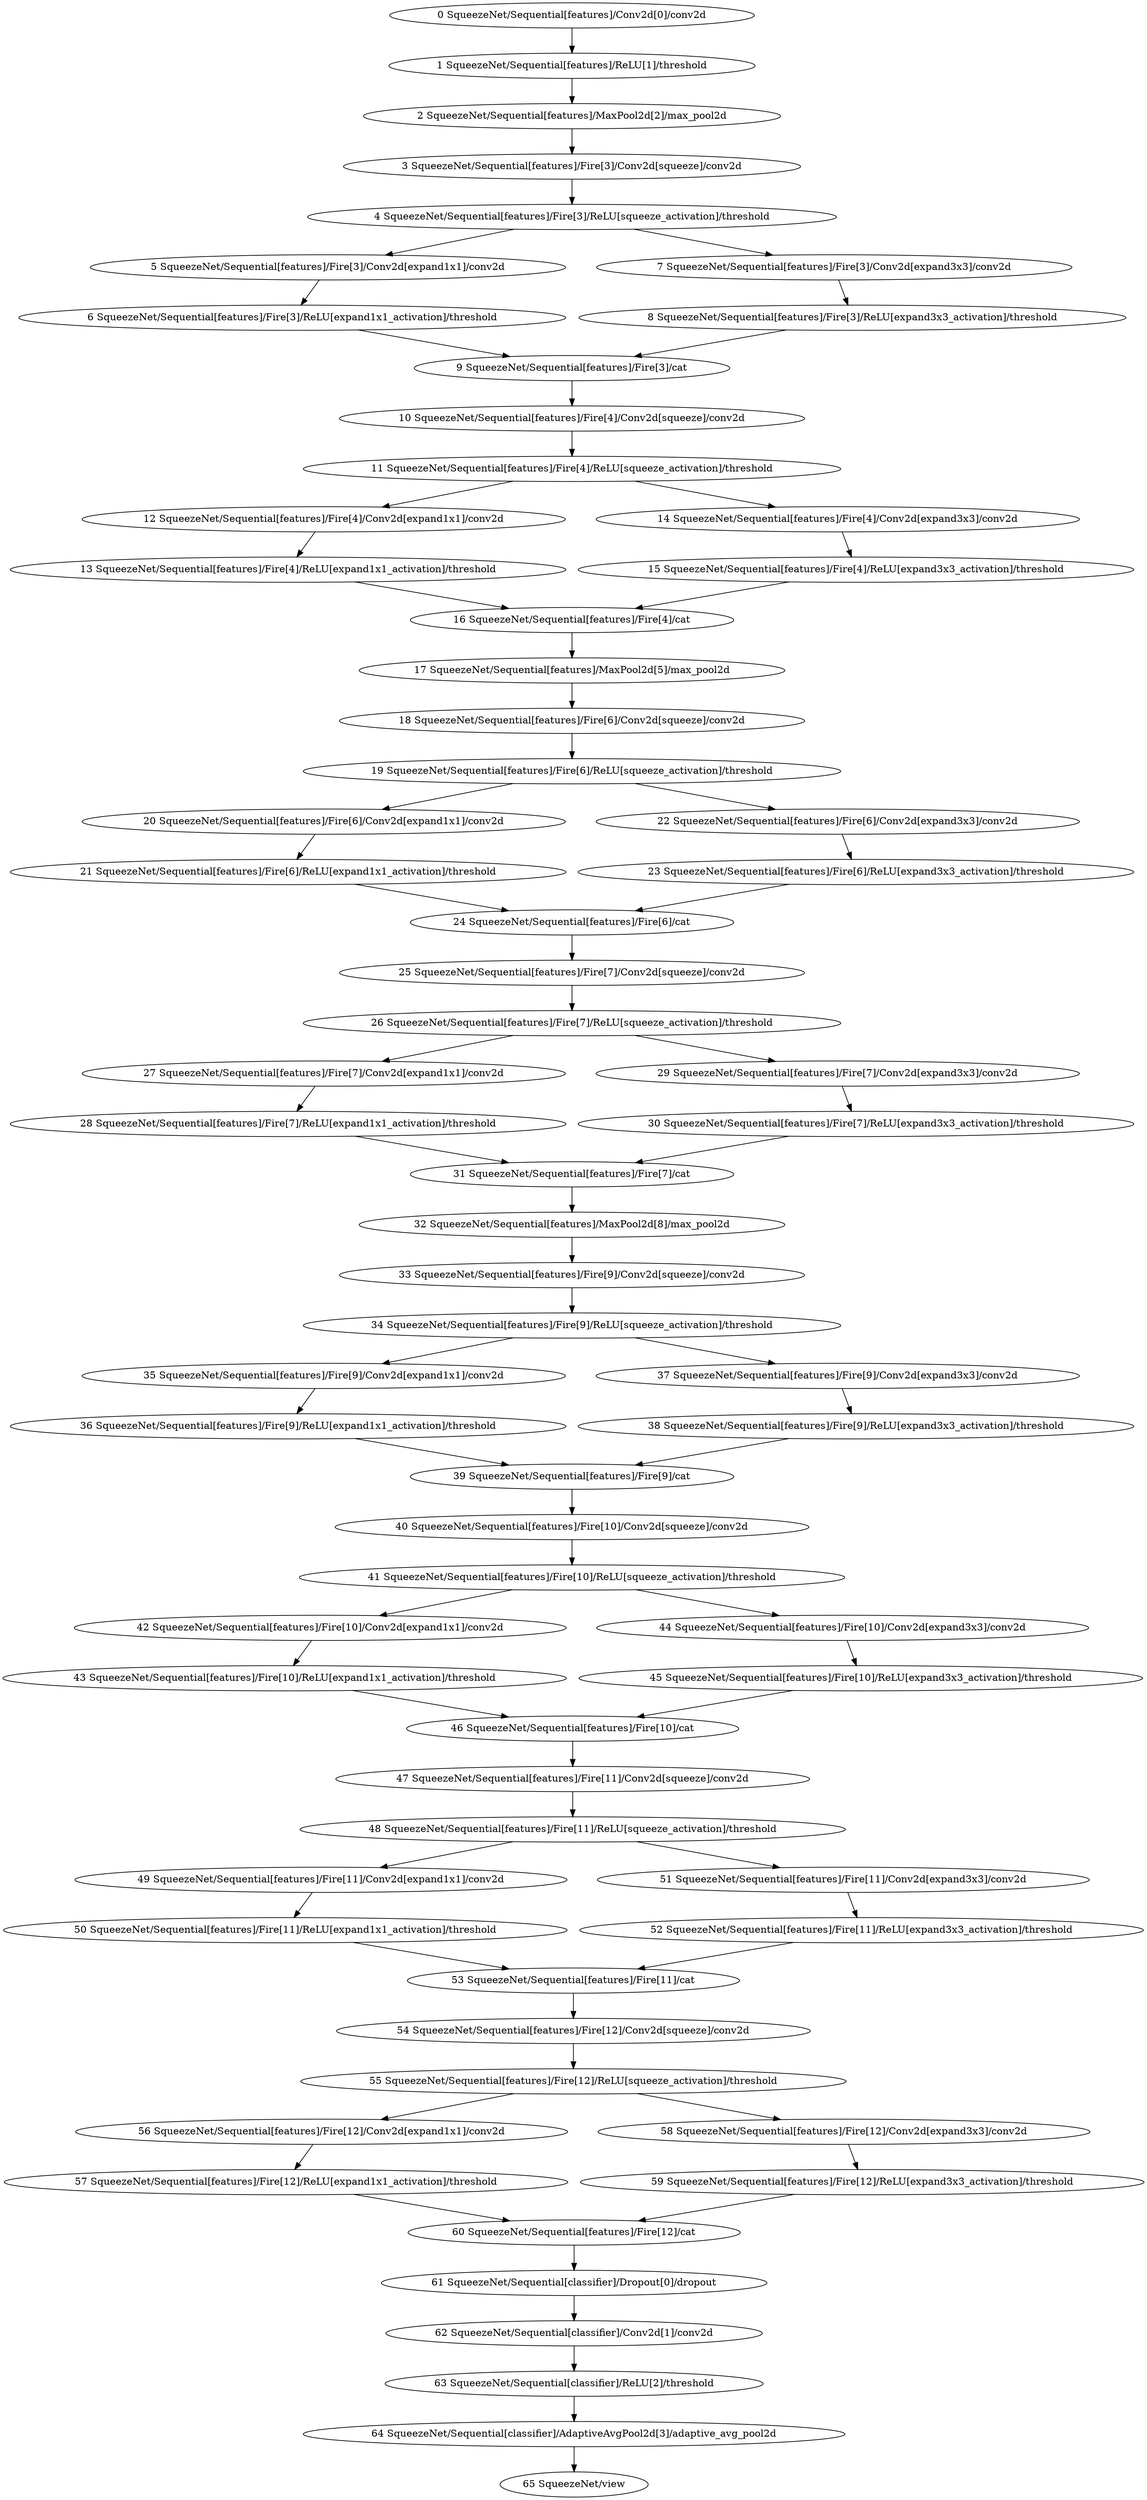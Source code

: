 strict digraph  {
"0 SqueezeNet/Sequential[features]/Conv2d[0]/conv2d" [id=0, scope="SqueezeNet/Sequential[features]/Conv2d[0]", type=conv2d];
"1 SqueezeNet/Sequential[features]/ReLU[1]/threshold" [id=1, scope="SqueezeNet/Sequential[features]/ReLU[1]", type=threshold];
"2 SqueezeNet/Sequential[features]/MaxPool2d[2]/max_pool2d" [id=2, scope="SqueezeNet/Sequential[features]/MaxPool2d[2]", type=max_pool2d];
"3 SqueezeNet/Sequential[features]/Fire[3]/Conv2d[squeeze]/conv2d" [id=3, scope="SqueezeNet/Sequential[features]/Fire[3]/Conv2d[squeeze]", type=conv2d];
"4 SqueezeNet/Sequential[features]/Fire[3]/ReLU[squeeze_activation]/threshold" [id=4, scope="SqueezeNet/Sequential[features]/Fire[3]/ReLU[squeeze_activation]", type=threshold];
"5 SqueezeNet/Sequential[features]/Fire[3]/Conv2d[expand1x1]/conv2d" [id=5, scope="SqueezeNet/Sequential[features]/Fire[3]/Conv2d[expand1x1]", type=conv2d];
"6 SqueezeNet/Sequential[features]/Fire[3]/ReLU[expand1x1_activation]/threshold" [id=6, scope="SqueezeNet/Sequential[features]/Fire[3]/ReLU[expand1x1_activation]", type=threshold];
"7 SqueezeNet/Sequential[features]/Fire[3]/Conv2d[expand3x3]/conv2d" [id=7, scope="SqueezeNet/Sequential[features]/Fire[3]/Conv2d[expand3x3]", type=conv2d];
"8 SqueezeNet/Sequential[features]/Fire[3]/ReLU[expand3x3_activation]/threshold" [id=8, scope="SqueezeNet/Sequential[features]/Fire[3]/ReLU[expand3x3_activation]", type=threshold];
"9 SqueezeNet/Sequential[features]/Fire[3]/cat" [id=9, scope="SqueezeNet/Sequential[features]/Fire[3]", type=cat];
"10 SqueezeNet/Sequential[features]/Fire[4]/Conv2d[squeeze]/conv2d" [id=10, scope="SqueezeNet/Sequential[features]/Fire[4]/Conv2d[squeeze]", type=conv2d];
"11 SqueezeNet/Sequential[features]/Fire[4]/ReLU[squeeze_activation]/threshold" [id=11, scope="SqueezeNet/Sequential[features]/Fire[4]/ReLU[squeeze_activation]", type=threshold];
"12 SqueezeNet/Sequential[features]/Fire[4]/Conv2d[expand1x1]/conv2d" [id=12, scope="SqueezeNet/Sequential[features]/Fire[4]/Conv2d[expand1x1]", type=conv2d];
"13 SqueezeNet/Sequential[features]/Fire[4]/ReLU[expand1x1_activation]/threshold" [id=13, scope="SqueezeNet/Sequential[features]/Fire[4]/ReLU[expand1x1_activation]", type=threshold];
"14 SqueezeNet/Sequential[features]/Fire[4]/Conv2d[expand3x3]/conv2d" [id=14, scope="SqueezeNet/Sequential[features]/Fire[4]/Conv2d[expand3x3]", type=conv2d];
"15 SqueezeNet/Sequential[features]/Fire[4]/ReLU[expand3x3_activation]/threshold" [id=15, scope="SqueezeNet/Sequential[features]/Fire[4]/ReLU[expand3x3_activation]", type=threshold];
"16 SqueezeNet/Sequential[features]/Fire[4]/cat" [id=16, scope="SqueezeNet/Sequential[features]/Fire[4]", type=cat];
"17 SqueezeNet/Sequential[features]/MaxPool2d[5]/max_pool2d" [id=17, scope="SqueezeNet/Sequential[features]/MaxPool2d[5]", type=max_pool2d];
"18 SqueezeNet/Sequential[features]/Fire[6]/Conv2d[squeeze]/conv2d" [id=18, scope="SqueezeNet/Sequential[features]/Fire[6]/Conv2d[squeeze]", type=conv2d];
"19 SqueezeNet/Sequential[features]/Fire[6]/ReLU[squeeze_activation]/threshold" [id=19, scope="SqueezeNet/Sequential[features]/Fire[6]/ReLU[squeeze_activation]", type=threshold];
"20 SqueezeNet/Sequential[features]/Fire[6]/Conv2d[expand1x1]/conv2d" [id=20, scope="SqueezeNet/Sequential[features]/Fire[6]/Conv2d[expand1x1]", type=conv2d];
"21 SqueezeNet/Sequential[features]/Fire[6]/ReLU[expand1x1_activation]/threshold" [id=21, scope="SqueezeNet/Sequential[features]/Fire[6]/ReLU[expand1x1_activation]", type=threshold];
"22 SqueezeNet/Sequential[features]/Fire[6]/Conv2d[expand3x3]/conv2d" [id=22, scope="SqueezeNet/Sequential[features]/Fire[6]/Conv2d[expand3x3]", type=conv2d];
"23 SqueezeNet/Sequential[features]/Fire[6]/ReLU[expand3x3_activation]/threshold" [id=23, scope="SqueezeNet/Sequential[features]/Fire[6]/ReLU[expand3x3_activation]", type=threshold];
"24 SqueezeNet/Sequential[features]/Fire[6]/cat" [id=24, scope="SqueezeNet/Sequential[features]/Fire[6]", type=cat];
"25 SqueezeNet/Sequential[features]/Fire[7]/Conv2d[squeeze]/conv2d" [id=25, scope="SqueezeNet/Sequential[features]/Fire[7]/Conv2d[squeeze]", type=conv2d];
"26 SqueezeNet/Sequential[features]/Fire[7]/ReLU[squeeze_activation]/threshold" [id=26, scope="SqueezeNet/Sequential[features]/Fire[7]/ReLU[squeeze_activation]", type=threshold];
"27 SqueezeNet/Sequential[features]/Fire[7]/Conv2d[expand1x1]/conv2d" [id=27, scope="SqueezeNet/Sequential[features]/Fire[7]/Conv2d[expand1x1]", type=conv2d];
"28 SqueezeNet/Sequential[features]/Fire[7]/ReLU[expand1x1_activation]/threshold" [id=28, scope="SqueezeNet/Sequential[features]/Fire[7]/ReLU[expand1x1_activation]", type=threshold];
"29 SqueezeNet/Sequential[features]/Fire[7]/Conv2d[expand3x3]/conv2d" [id=29, scope="SqueezeNet/Sequential[features]/Fire[7]/Conv2d[expand3x3]", type=conv2d];
"30 SqueezeNet/Sequential[features]/Fire[7]/ReLU[expand3x3_activation]/threshold" [id=30, scope="SqueezeNet/Sequential[features]/Fire[7]/ReLU[expand3x3_activation]", type=threshold];
"31 SqueezeNet/Sequential[features]/Fire[7]/cat" [id=31, scope="SqueezeNet/Sequential[features]/Fire[7]", type=cat];
"32 SqueezeNet/Sequential[features]/MaxPool2d[8]/max_pool2d" [id=32, scope="SqueezeNet/Sequential[features]/MaxPool2d[8]", type=max_pool2d];
"33 SqueezeNet/Sequential[features]/Fire[9]/Conv2d[squeeze]/conv2d" [id=33, scope="SqueezeNet/Sequential[features]/Fire[9]/Conv2d[squeeze]", type=conv2d];
"34 SqueezeNet/Sequential[features]/Fire[9]/ReLU[squeeze_activation]/threshold" [id=34, scope="SqueezeNet/Sequential[features]/Fire[9]/ReLU[squeeze_activation]", type=threshold];
"35 SqueezeNet/Sequential[features]/Fire[9]/Conv2d[expand1x1]/conv2d" [id=35, scope="SqueezeNet/Sequential[features]/Fire[9]/Conv2d[expand1x1]", type=conv2d];
"36 SqueezeNet/Sequential[features]/Fire[9]/ReLU[expand1x1_activation]/threshold" [id=36, scope="SqueezeNet/Sequential[features]/Fire[9]/ReLU[expand1x1_activation]", type=threshold];
"37 SqueezeNet/Sequential[features]/Fire[9]/Conv2d[expand3x3]/conv2d" [id=37, scope="SqueezeNet/Sequential[features]/Fire[9]/Conv2d[expand3x3]", type=conv2d];
"38 SqueezeNet/Sequential[features]/Fire[9]/ReLU[expand3x3_activation]/threshold" [id=38, scope="SqueezeNet/Sequential[features]/Fire[9]/ReLU[expand3x3_activation]", type=threshold];
"39 SqueezeNet/Sequential[features]/Fire[9]/cat" [id=39, scope="SqueezeNet/Sequential[features]/Fire[9]", type=cat];
"40 SqueezeNet/Sequential[features]/Fire[10]/Conv2d[squeeze]/conv2d" [id=40, scope="SqueezeNet/Sequential[features]/Fire[10]/Conv2d[squeeze]", type=conv2d];
"41 SqueezeNet/Sequential[features]/Fire[10]/ReLU[squeeze_activation]/threshold" [id=41, scope="SqueezeNet/Sequential[features]/Fire[10]/ReLU[squeeze_activation]", type=threshold];
"42 SqueezeNet/Sequential[features]/Fire[10]/Conv2d[expand1x1]/conv2d" [id=42, scope="SqueezeNet/Sequential[features]/Fire[10]/Conv2d[expand1x1]", type=conv2d];
"43 SqueezeNet/Sequential[features]/Fire[10]/ReLU[expand1x1_activation]/threshold" [id=43, scope="SqueezeNet/Sequential[features]/Fire[10]/ReLU[expand1x1_activation]", type=threshold];
"44 SqueezeNet/Sequential[features]/Fire[10]/Conv2d[expand3x3]/conv2d" [id=44, scope="SqueezeNet/Sequential[features]/Fire[10]/Conv2d[expand3x3]", type=conv2d];
"45 SqueezeNet/Sequential[features]/Fire[10]/ReLU[expand3x3_activation]/threshold" [id=45, scope="SqueezeNet/Sequential[features]/Fire[10]/ReLU[expand3x3_activation]", type=threshold];
"46 SqueezeNet/Sequential[features]/Fire[10]/cat" [id=46, scope="SqueezeNet/Sequential[features]/Fire[10]", type=cat];
"47 SqueezeNet/Sequential[features]/Fire[11]/Conv2d[squeeze]/conv2d" [id=47, scope="SqueezeNet/Sequential[features]/Fire[11]/Conv2d[squeeze]", type=conv2d];
"48 SqueezeNet/Sequential[features]/Fire[11]/ReLU[squeeze_activation]/threshold" [id=48, scope="SqueezeNet/Sequential[features]/Fire[11]/ReLU[squeeze_activation]", type=threshold];
"49 SqueezeNet/Sequential[features]/Fire[11]/Conv2d[expand1x1]/conv2d" [id=49, scope="SqueezeNet/Sequential[features]/Fire[11]/Conv2d[expand1x1]", type=conv2d];
"50 SqueezeNet/Sequential[features]/Fire[11]/ReLU[expand1x1_activation]/threshold" [id=50, scope="SqueezeNet/Sequential[features]/Fire[11]/ReLU[expand1x1_activation]", type=threshold];
"51 SqueezeNet/Sequential[features]/Fire[11]/Conv2d[expand3x3]/conv2d" [id=51, scope="SqueezeNet/Sequential[features]/Fire[11]/Conv2d[expand3x3]", type=conv2d];
"52 SqueezeNet/Sequential[features]/Fire[11]/ReLU[expand3x3_activation]/threshold" [id=52, scope="SqueezeNet/Sequential[features]/Fire[11]/ReLU[expand3x3_activation]", type=threshold];
"53 SqueezeNet/Sequential[features]/Fire[11]/cat" [id=53, scope="SqueezeNet/Sequential[features]/Fire[11]", type=cat];
"54 SqueezeNet/Sequential[features]/Fire[12]/Conv2d[squeeze]/conv2d" [id=54, scope="SqueezeNet/Sequential[features]/Fire[12]/Conv2d[squeeze]", type=conv2d];
"55 SqueezeNet/Sequential[features]/Fire[12]/ReLU[squeeze_activation]/threshold" [id=55, scope="SqueezeNet/Sequential[features]/Fire[12]/ReLU[squeeze_activation]", type=threshold];
"56 SqueezeNet/Sequential[features]/Fire[12]/Conv2d[expand1x1]/conv2d" [id=56, scope="SqueezeNet/Sequential[features]/Fire[12]/Conv2d[expand1x1]", type=conv2d];
"57 SqueezeNet/Sequential[features]/Fire[12]/ReLU[expand1x1_activation]/threshold" [id=57, scope="SqueezeNet/Sequential[features]/Fire[12]/ReLU[expand1x1_activation]", type=threshold];
"58 SqueezeNet/Sequential[features]/Fire[12]/Conv2d[expand3x3]/conv2d" [id=58, scope="SqueezeNet/Sequential[features]/Fire[12]/Conv2d[expand3x3]", type=conv2d];
"59 SqueezeNet/Sequential[features]/Fire[12]/ReLU[expand3x3_activation]/threshold" [id=59, scope="SqueezeNet/Sequential[features]/Fire[12]/ReLU[expand3x3_activation]", type=threshold];
"60 SqueezeNet/Sequential[features]/Fire[12]/cat" [id=60, scope="SqueezeNet/Sequential[features]/Fire[12]", type=cat];
"61 SqueezeNet/Sequential[classifier]/Dropout[0]/dropout" [id=61, scope="SqueezeNet/Sequential[classifier]/Dropout[0]", type=dropout];
"62 SqueezeNet/Sequential[classifier]/Conv2d[1]/conv2d" [id=62, scope="SqueezeNet/Sequential[classifier]/Conv2d[1]", type=conv2d];
"63 SqueezeNet/Sequential[classifier]/ReLU[2]/threshold" [id=63, scope="SqueezeNet/Sequential[classifier]/ReLU[2]", type=threshold];
"64 SqueezeNet/Sequential[classifier]/AdaptiveAvgPool2d[3]/adaptive_avg_pool2d" [id=64, scope="SqueezeNet/Sequential[classifier]/AdaptiveAvgPool2d[3]", type=adaptive_avg_pool2d];
"65 SqueezeNet/view" [id=65, scope=SqueezeNet, type=view];
"0 SqueezeNet/Sequential[features]/Conv2d[0]/conv2d" -> "1 SqueezeNet/Sequential[features]/ReLU[1]/threshold";
"1 SqueezeNet/Sequential[features]/ReLU[1]/threshold" -> "2 SqueezeNet/Sequential[features]/MaxPool2d[2]/max_pool2d";
"2 SqueezeNet/Sequential[features]/MaxPool2d[2]/max_pool2d" -> "3 SqueezeNet/Sequential[features]/Fire[3]/Conv2d[squeeze]/conv2d";
"3 SqueezeNet/Sequential[features]/Fire[3]/Conv2d[squeeze]/conv2d" -> "4 SqueezeNet/Sequential[features]/Fire[3]/ReLU[squeeze_activation]/threshold";
"4 SqueezeNet/Sequential[features]/Fire[3]/ReLU[squeeze_activation]/threshold" -> "5 SqueezeNet/Sequential[features]/Fire[3]/Conv2d[expand1x1]/conv2d";
"4 SqueezeNet/Sequential[features]/Fire[3]/ReLU[squeeze_activation]/threshold" -> "7 SqueezeNet/Sequential[features]/Fire[3]/Conv2d[expand3x3]/conv2d";
"5 SqueezeNet/Sequential[features]/Fire[3]/Conv2d[expand1x1]/conv2d" -> "6 SqueezeNet/Sequential[features]/Fire[3]/ReLU[expand1x1_activation]/threshold";
"6 SqueezeNet/Sequential[features]/Fire[3]/ReLU[expand1x1_activation]/threshold" -> "9 SqueezeNet/Sequential[features]/Fire[3]/cat";
"7 SqueezeNet/Sequential[features]/Fire[3]/Conv2d[expand3x3]/conv2d" -> "8 SqueezeNet/Sequential[features]/Fire[3]/ReLU[expand3x3_activation]/threshold";
"8 SqueezeNet/Sequential[features]/Fire[3]/ReLU[expand3x3_activation]/threshold" -> "9 SqueezeNet/Sequential[features]/Fire[3]/cat";
"9 SqueezeNet/Sequential[features]/Fire[3]/cat" -> "10 SqueezeNet/Sequential[features]/Fire[4]/Conv2d[squeeze]/conv2d";
"10 SqueezeNet/Sequential[features]/Fire[4]/Conv2d[squeeze]/conv2d" -> "11 SqueezeNet/Sequential[features]/Fire[4]/ReLU[squeeze_activation]/threshold";
"11 SqueezeNet/Sequential[features]/Fire[4]/ReLU[squeeze_activation]/threshold" -> "12 SqueezeNet/Sequential[features]/Fire[4]/Conv2d[expand1x1]/conv2d";
"11 SqueezeNet/Sequential[features]/Fire[4]/ReLU[squeeze_activation]/threshold" -> "14 SqueezeNet/Sequential[features]/Fire[4]/Conv2d[expand3x3]/conv2d";
"12 SqueezeNet/Sequential[features]/Fire[4]/Conv2d[expand1x1]/conv2d" -> "13 SqueezeNet/Sequential[features]/Fire[4]/ReLU[expand1x1_activation]/threshold";
"13 SqueezeNet/Sequential[features]/Fire[4]/ReLU[expand1x1_activation]/threshold" -> "16 SqueezeNet/Sequential[features]/Fire[4]/cat";
"14 SqueezeNet/Sequential[features]/Fire[4]/Conv2d[expand3x3]/conv2d" -> "15 SqueezeNet/Sequential[features]/Fire[4]/ReLU[expand3x3_activation]/threshold";
"15 SqueezeNet/Sequential[features]/Fire[4]/ReLU[expand3x3_activation]/threshold" -> "16 SqueezeNet/Sequential[features]/Fire[4]/cat";
"16 SqueezeNet/Sequential[features]/Fire[4]/cat" -> "17 SqueezeNet/Sequential[features]/MaxPool2d[5]/max_pool2d";
"17 SqueezeNet/Sequential[features]/MaxPool2d[5]/max_pool2d" -> "18 SqueezeNet/Sequential[features]/Fire[6]/Conv2d[squeeze]/conv2d";
"18 SqueezeNet/Sequential[features]/Fire[6]/Conv2d[squeeze]/conv2d" -> "19 SqueezeNet/Sequential[features]/Fire[6]/ReLU[squeeze_activation]/threshold";
"19 SqueezeNet/Sequential[features]/Fire[6]/ReLU[squeeze_activation]/threshold" -> "20 SqueezeNet/Sequential[features]/Fire[6]/Conv2d[expand1x1]/conv2d";
"19 SqueezeNet/Sequential[features]/Fire[6]/ReLU[squeeze_activation]/threshold" -> "22 SqueezeNet/Sequential[features]/Fire[6]/Conv2d[expand3x3]/conv2d";
"20 SqueezeNet/Sequential[features]/Fire[6]/Conv2d[expand1x1]/conv2d" -> "21 SqueezeNet/Sequential[features]/Fire[6]/ReLU[expand1x1_activation]/threshold";
"21 SqueezeNet/Sequential[features]/Fire[6]/ReLU[expand1x1_activation]/threshold" -> "24 SqueezeNet/Sequential[features]/Fire[6]/cat";
"22 SqueezeNet/Sequential[features]/Fire[6]/Conv2d[expand3x3]/conv2d" -> "23 SqueezeNet/Sequential[features]/Fire[6]/ReLU[expand3x3_activation]/threshold";
"23 SqueezeNet/Sequential[features]/Fire[6]/ReLU[expand3x3_activation]/threshold" -> "24 SqueezeNet/Sequential[features]/Fire[6]/cat";
"24 SqueezeNet/Sequential[features]/Fire[6]/cat" -> "25 SqueezeNet/Sequential[features]/Fire[7]/Conv2d[squeeze]/conv2d";
"25 SqueezeNet/Sequential[features]/Fire[7]/Conv2d[squeeze]/conv2d" -> "26 SqueezeNet/Sequential[features]/Fire[7]/ReLU[squeeze_activation]/threshold";
"26 SqueezeNet/Sequential[features]/Fire[7]/ReLU[squeeze_activation]/threshold" -> "27 SqueezeNet/Sequential[features]/Fire[7]/Conv2d[expand1x1]/conv2d";
"26 SqueezeNet/Sequential[features]/Fire[7]/ReLU[squeeze_activation]/threshold" -> "29 SqueezeNet/Sequential[features]/Fire[7]/Conv2d[expand3x3]/conv2d";
"27 SqueezeNet/Sequential[features]/Fire[7]/Conv2d[expand1x1]/conv2d" -> "28 SqueezeNet/Sequential[features]/Fire[7]/ReLU[expand1x1_activation]/threshold";
"28 SqueezeNet/Sequential[features]/Fire[7]/ReLU[expand1x1_activation]/threshold" -> "31 SqueezeNet/Sequential[features]/Fire[7]/cat";
"29 SqueezeNet/Sequential[features]/Fire[7]/Conv2d[expand3x3]/conv2d" -> "30 SqueezeNet/Sequential[features]/Fire[7]/ReLU[expand3x3_activation]/threshold";
"30 SqueezeNet/Sequential[features]/Fire[7]/ReLU[expand3x3_activation]/threshold" -> "31 SqueezeNet/Sequential[features]/Fire[7]/cat";
"31 SqueezeNet/Sequential[features]/Fire[7]/cat" -> "32 SqueezeNet/Sequential[features]/MaxPool2d[8]/max_pool2d";
"32 SqueezeNet/Sequential[features]/MaxPool2d[8]/max_pool2d" -> "33 SqueezeNet/Sequential[features]/Fire[9]/Conv2d[squeeze]/conv2d";
"33 SqueezeNet/Sequential[features]/Fire[9]/Conv2d[squeeze]/conv2d" -> "34 SqueezeNet/Sequential[features]/Fire[9]/ReLU[squeeze_activation]/threshold";
"34 SqueezeNet/Sequential[features]/Fire[9]/ReLU[squeeze_activation]/threshold" -> "35 SqueezeNet/Sequential[features]/Fire[9]/Conv2d[expand1x1]/conv2d";
"34 SqueezeNet/Sequential[features]/Fire[9]/ReLU[squeeze_activation]/threshold" -> "37 SqueezeNet/Sequential[features]/Fire[9]/Conv2d[expand3x3]/conv2d";
"35 SqueezeNet/Sequential[features]/Fire[9]/Conv2d[expand1x1]/conv2d" -> "36 SqueezeNet/Sequential[features]/Fire[9]/ReLU[expand1x1_activation]/threshold";
"36 SqueezeNet/Sequential[features]/Fire[9]/ReLU[expand1x1_activation]/threshold" -> "39 SqueezeNet/Sequential[features]/Fire[9]/cat";
"37 SqueezeNet/Sequential[features]/Fire[9]/Conv2d[expand3x3]/conv2d" -> "38 SqueezeNet/Sequential[features]/Fire[9]/ReLU[expand3x3_activation]/threshold";
"38 SqueezeNet/Sequential[features]/Fire[9]/ReLU[expand3x3_activation]/threshold" -> "39 SqueezeNet/Sequential[features]/Fire[9]/cat";
"39 SqueezeNet/Sequential[features]/Fire[9]/cat" -> "40 SqueezeNet/Sequential[features]/Fire[10]/Conv2d[squeeze]/conv2d";
"40 SqueezeNet/Sequential[features]/Fire[10]/Conv2d[squeeze]/conv2d" -> "41 SqueezeNet/Sequential[features]/Fire[10]/ReLU[squeeze_activation]/threshold";
"41 SqueezeNet/Sequential[features]/Fire[10]/ReLU[squeeze_activation]/threshold" -> "42 SqueezeNet/Sequential[features]/Fire[10]/Conv2d[expand1x1]/conv2d";
"41 SqueezeNet/Sequential[features]/Fire[10]/ReLU[squeeze_activation]/threshold" -> "44 SqueezeNet/Sequential[features]/Fire[10]/Conv2d[expand3x3]/conv2d";
"42 SqueezeNet/Sequential[features]/Fire[10]/Conv2d[expand1x1]/conv2d" -> "43 SqueezeNet/Sequential[features]/Fire[10]/ReLU[expand1x1_activation]/threshold";
"43 SqueezeNet/Sequential[features]/Fire[10]/ReLU[expand1x1_activation]/threshold" -> "46 SqueezeNet/Sequential[features]/Fire[10]/cat";
"44 SqueezeNet/Sequential[features]/Fire[10]/Conv2d[expand3x3]/conv2d" -> "45 SqueezeNet/Sequential[features]/Fire[10]/ReLU[expand3x3_activation]/threshold";
"45 SqueezeNet/Sequential[features]/Fire[10]/ReLU[expand3x3_activation]/threshold" -> "46 SqueezeNet/Sequential[features]/Fire[10]/cat";
"46 SqueezeNet/Sequential[features]/Fire[10]/cat" -> "47 SqueezeNet/Sequential[features]/Fire[11]/Conv2d[squeeze]/conv2d";
"47 SqueezeNet/Sequential[features]/Fire[11]/Conv2d[squeeze]/conv2d" -> "48 SqueezeNet/Sequential[features]/Fire[11]/ReLU[squeeze_activation]/threshold";
"48 SqueezeNet/Sequential[features]/Fire[11]/ReLU[squeeze_activation]/threshold" -> "49 SqueezeNet/Sequential[features]/Fire[11]/Conv2d[expand1x1]/conv2d";
"48 SqueezeNet/Sequential[features]/Fire[11]/ReLU[squeeze_activation]/threshold" -> "51 SqueezeNet/Sequential[features]/Fire[11]/Conv2d[expand3x3]/conv2d";
"49 SqueezeNet/Sequential[features]/Fire[11]/Conv2d[expand1x1]/conv2d" -> "50 SqueezeNet/Sequential[features]/Fire[11]/ReLU[expand1x1_activation]/threshold";
"50 SqueezeNet/Sequential[features]/Fire[11]/ReLU[expand1x1_activation]/threshold" -> "53 SqueezeNet/Sequential[features]/Fire[11]/cat";
"51 SqueezeNet/Sequential[features]/Fire[11]/Conv2d[expand3x3]/conv2d" -> "52 SqueezeNet/Sequential[features]/Fire[11]/ReLU[expand3x3_activation]/threshold";
"52 SqueezeNet/Sequential[features]/Fire[11]/ReLU[expand3x3_activation]/threshold" -> "53 SqueezeNet/Sequential[features]/Fire[11]/cat";
"53 SqueezeNet/Sequential[features]/Fire[11]/cat" -> "54 SqueezeNet/Sequential[features]/Fire[12]/Conv2d[squeeze]/conv2d";
"54 SqueezeNet/Sequential[features]/Fire[12]/Conv2d[squeeze]/conv2d" -> "55 SqueezeNet/Sequential[features]/Fire[12]/ReLU[squeeze_activation]/threshold";
"55 SqueezeNet/Sequential[features]/Fire[12]/ReLU[squeeze_activation]/threshold" -> "56 SqueezeNet/Sequential[features]/Fire[12]/Conv2d[expand1x1]/conv2d";
"55 SqueezeNet/Sequential[features]/Fire[12]/ReLU[squeeze_activation]/threshold" -> "58 SqueezeNet/Sequential[features]/Fire[12]/Conv2d[expand3x3]/conv2d";
"56 SqueezeNet/Sequential[features]/Fire[12]/Conv2d[expand1x1]/conv2d" -> "57 SqueezeNet/Sequential[features]/Fire[12]/ReLU[expand1x1_activation]/threshold";
"57 SqueezeNet/Sequential[features]/Fire[12]/ReLU[expand1x1_activation]/threshold" -> "60 SqueezeNet/Sequential[features]/Fire[12]/cat";
"58 SqueezeNet/Sequential[features]/Fire[12]/Conv2d[expand3x3]/conv2d" -> "59 SqueezeNet/Sequential[features]/Fire[12]/ReLU[expand3x3_activation]/threshold";
"59 SqueezeNet/Sequential[features]/Fire[12]/ReLU[expand3x3_activation]/threshold" -> "60 SqueezeNet/Sequential[features]/Fire[12]/cat";
"60 SqueezeNet/Sequential[features]/Fire[12]/cat" -> "61 SqueezeNet/Sequential[classifier]/Dropout[0]/dropout";
"61 SqueezeNet/Sequential[classifier]/Dropout[0]/dropout" -> "62 SqueezeNet/Sequential[classifier]/Conv2d[1]/conv2d";
"62 SqueezeNet/Sequential[classifier]/Conv2d[1]/conv2d" -> "63 SqueezeNet/Sequential[classifier]/ReLU[2]/threshold";
"63 SqueezeNet/Sequential[classifier]/ReLU[2]/threshold" -> "64 SqueezeNet/Sequential[classifier]/AdaptiveAvgPool2d[3]/adaptive_avg_pool2d";
"64 SqueezeNet/Sequential[classifier]/AdaptiveAvgPool2d[3]/adaptive_avg_pool2d" -> "65 SqueezeNet/view";
}
